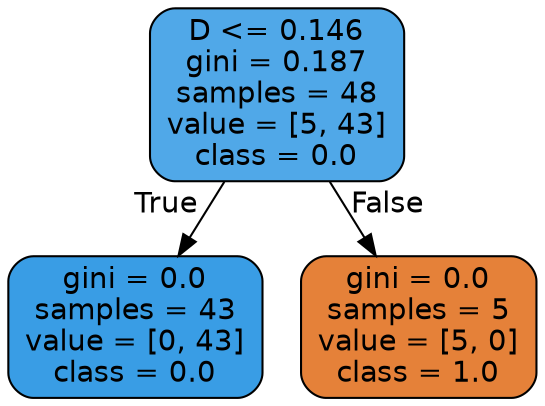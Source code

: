 digraph Tree {
node [shape=box, style="filled, rounded", color="black", fontname="helvetica"] ;
edge [fontname="helvetica"] ;
0 [label="D <= 0.146\ngini = 0.187\nsamples = 48\nvalue = [5, 43]\nclass = 0.0", fillcolor="#50a8e8"] ;
1 [label="gini = 0.0\nsamples = 43\nvalue = [0, 43]\nclass = 0.0", fillcolor="#399de5"] ;
0 -> 1 [labeldistance=2.5, labelangle=45, headlabel="True"] ;
2 [label="gini = 0.0\nsamples = 5\nvalue = [5, 0]\nclass = 1.0", fillcolor="#e58139"] ;
0 -> 2 [labeldistance=2.5, labelangle=-45, headlabel="False"] ;
}